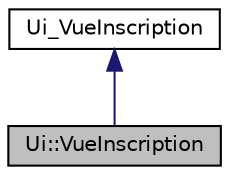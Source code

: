 digraph "Ui::VueInscription"
{
 // LATEX_PDF_SIZE
  edge [fontname="Helvetica",fontsize="10",labelfontname="Helvetica",labelfontsize="10"];
  node [fontname="Helvetica",fontsize="10",shape=record];
  Node1 [label="Ui::VueInscription",height=0.2,width=0.4,color="black", fillcolor="grey75", style="filled", fontcolor="black",tooltip=" "];
  Node2 -> Node1 [dir="back",color="midnightblue",fontsize="10",style="solid",fontname="Helvetica"];
  Node2 [label="Ui_VueInscription",height=0.2,width=0.4,color="black", fillcolor="white", style="filled",URL="$classUi__VueInscription.html",tooltip=" "];
}
